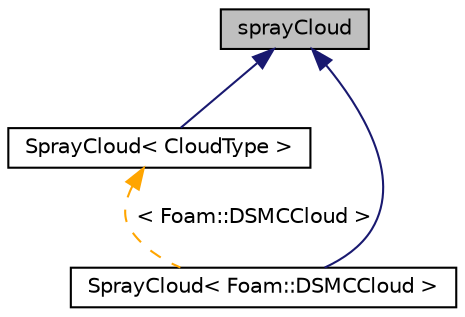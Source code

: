 digraph "sprayCloud"
{
  bgcolor="transparent";
  edge [fontname="Helvetica",fontsize="10",labelfontname="Helvetica",labelfontsize="10"];
  node [fontname="Helvetica",fontsize="10",shape=record];
  Node1 [label="sprayCloud",height=0.2,width=0.4,color="black", fillcolor="grey75", style="filled", fontcolor="black"];
  Node1 -> Node2 [dir="back",color="midnightblue",fontsize="10",style="solid",fontname="Helvetica"];
  Node2 [label="SprayCloud\< CloudType \>",height=0.2,width=0.4,color="black",URL="$a02417.html",tooltip="Templated base class for spray cloud. "];
  Node2 -> Node3 [dir="back",color="orange",fontsize="10",style="dashed",label=" \< Foam::DSMCCloud \>" ,fontname="Helvetica"];
  Node3 [label="SprayCloud\< Foam::DSMCCloud \>",height=0.2,width=0.4,color="black",URL="$a02417.html"];
  Node1 -> Node3 [dir="back",color="midnightblue",fontsize="10",style="solid",fontname="Helvetica"];
}
